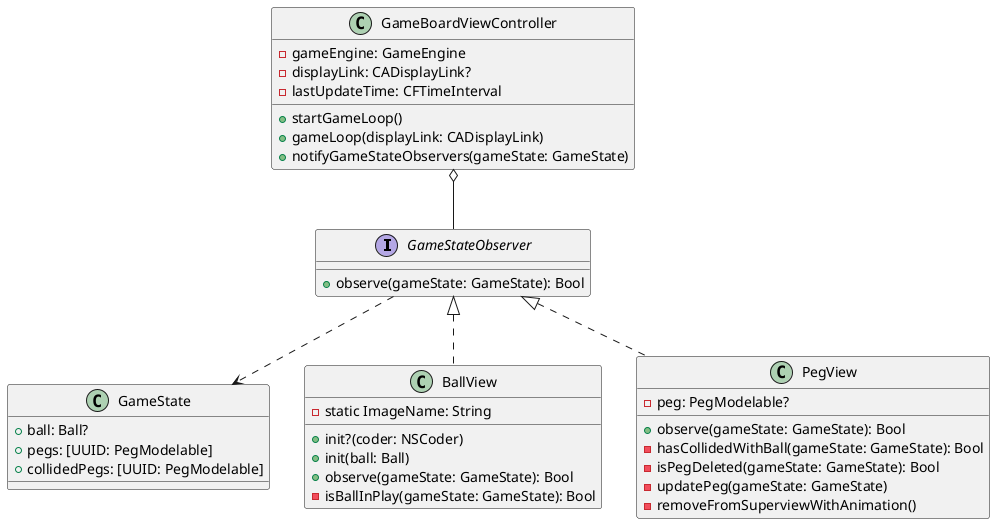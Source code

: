 @startuml
interface GameStateObserver {
    + observe(gameState: GameState): Bool
}

class GameBoardViewController {
    - gameEngine: GameEngine
    - displayLink: CADisplayLink?
    - lastUpdateTime: CFTimeInterval
    + startGameLoop()
    + gameLoop(displayLink: CADisplayLink)
    + notifyGameStateObservers(gameState: GameState)
}

class GameState {
    + ball: Ball?
    + pegs: [UUID: PegModelable]
    + collidedPegs: [UUID: PegModelable]
}

class BallView {
    - static ImageName: String
    + init?(coder: NSCoder)
    + init(ball: Ball)
    + observe(gameState: GameState): Bool
    - isBallInPlay(gameState: GameState): Bool
}

class PegView {
    - peg: PegModelable?
    + observe(gameState: GameState): Bool
    - hasCollidedWithBall(gameState: GameState): Bool
    - isPegDeleted(gameState: GameState): Bool
    - updatePeg(gameState: GameState)
    - removeFromSuperviewWithAnimation()
}

GameStateObserver <|.. BallView
GameStateObserver <|.. PegView
GameStateObserver ..> GameState

GameBoardViewController o-- GameStateObserver
@enduml